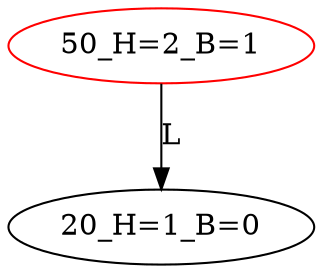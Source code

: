 digraph BiTreeBiTreeInsert {
"50_H=2_B=1" -> {"20_H=1_B=0"} [label="L"]
"50_H=2_B=1" [color=red]
"20_H=1_B=0"
}
